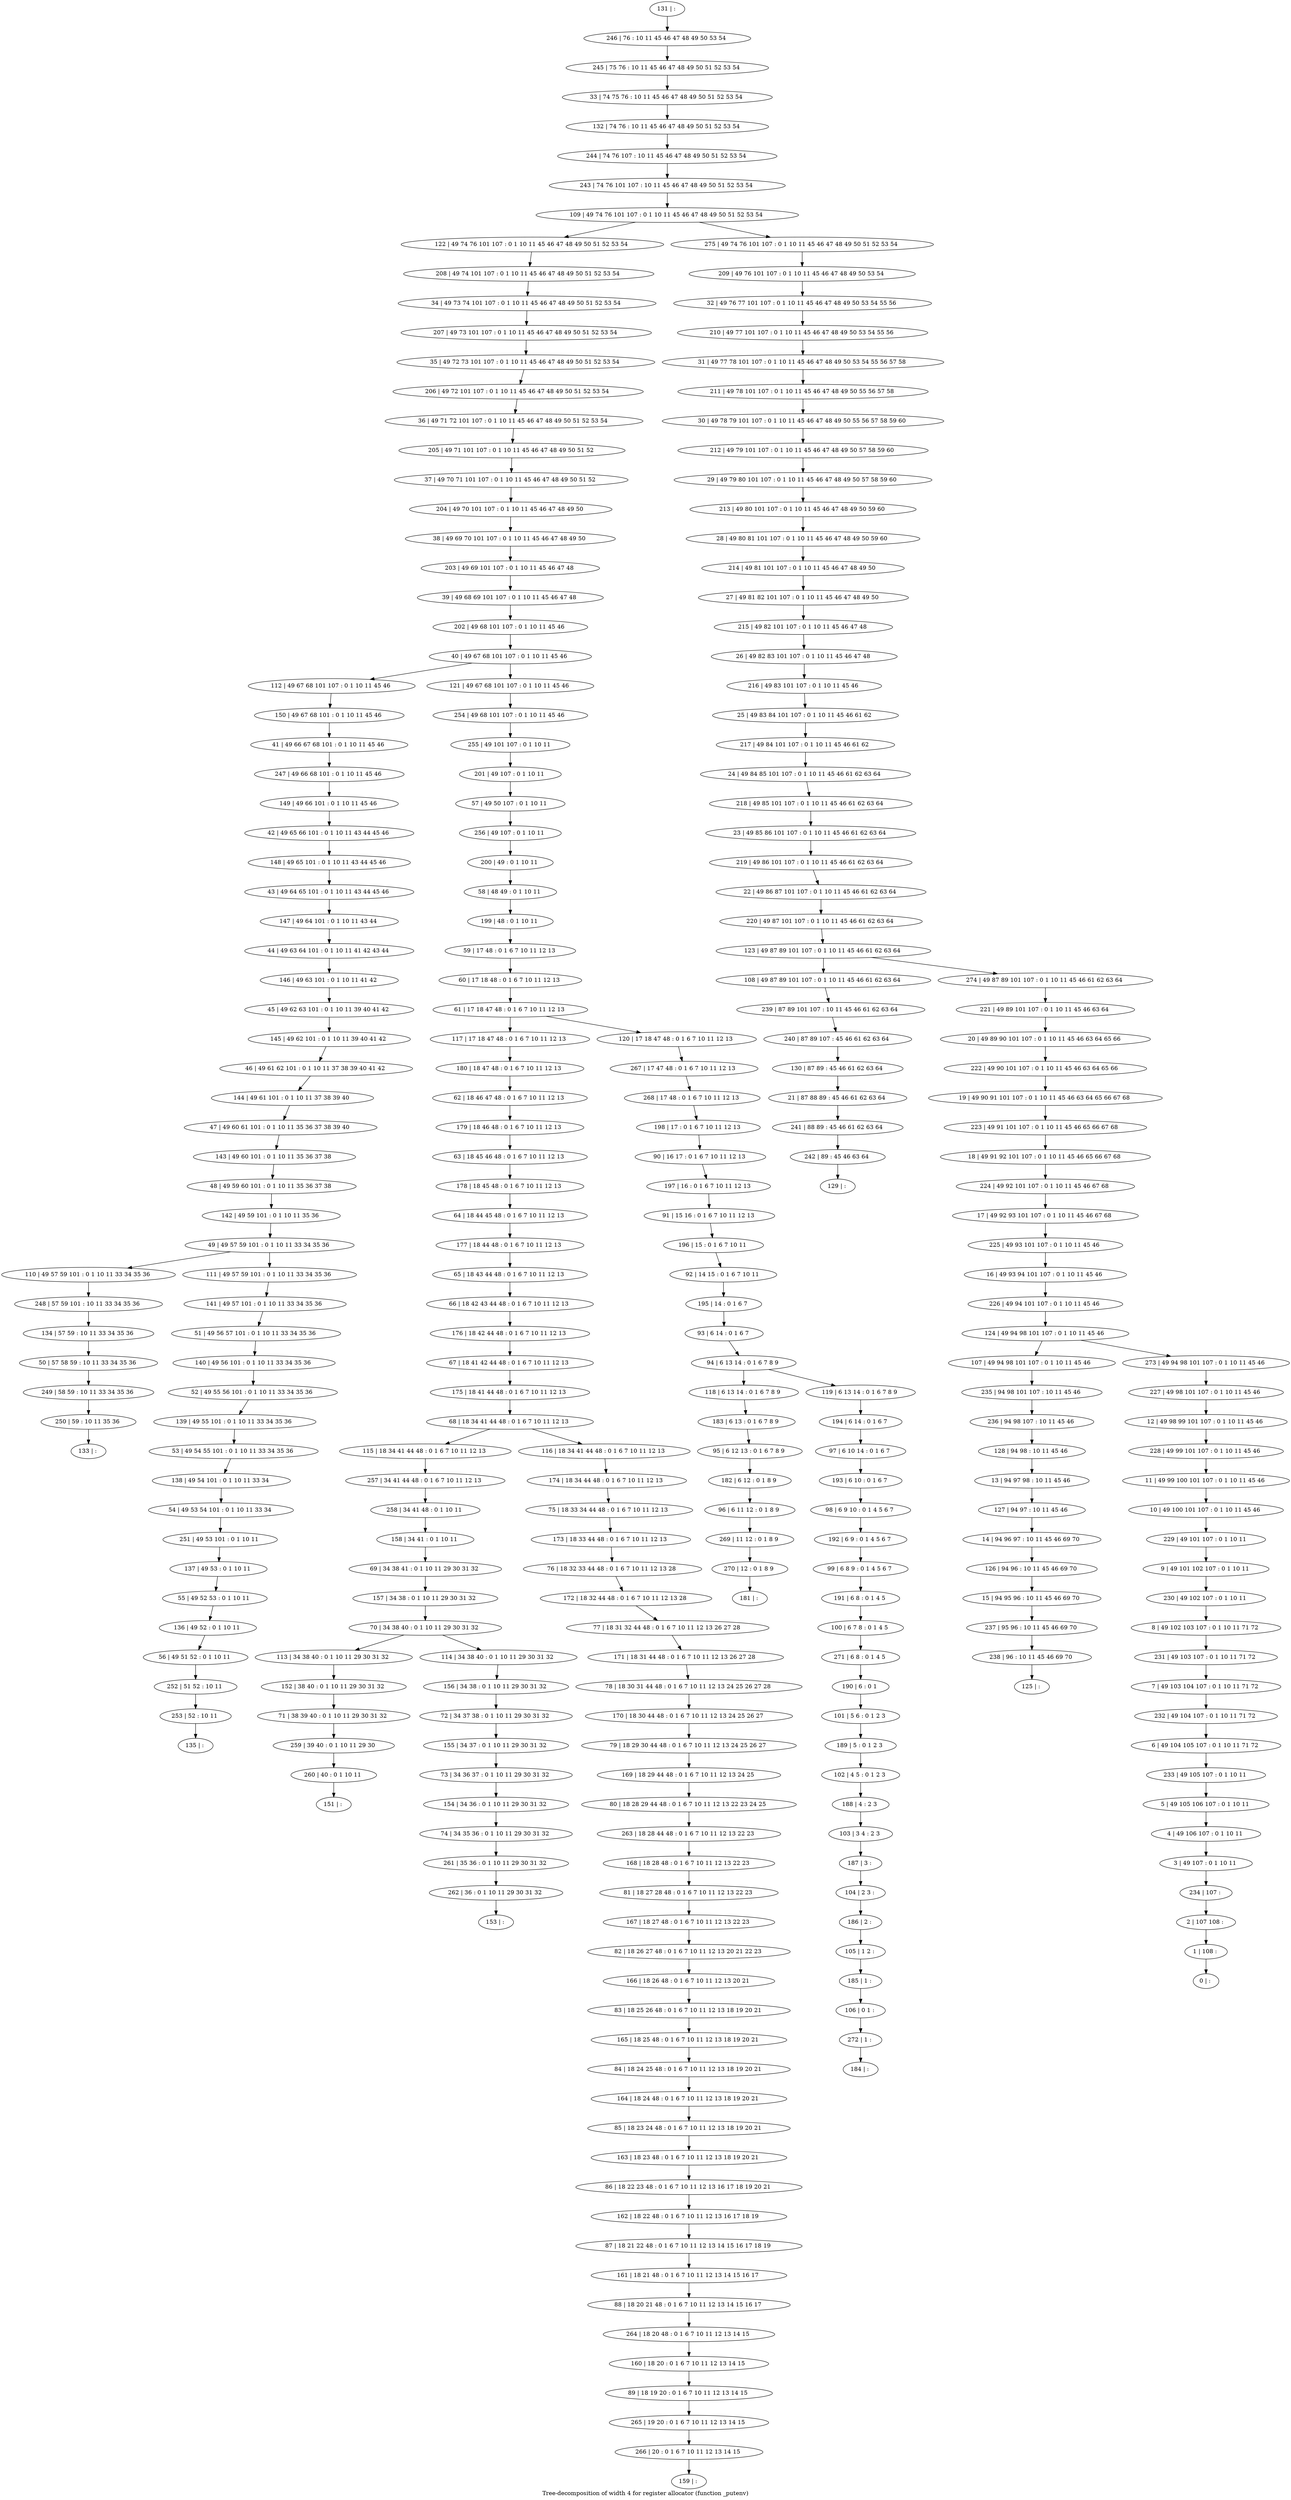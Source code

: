 digraph G {
graph [label="Tree-decomposition of width 4 for register allocator (function _putenv)"]
0[label="0 | : "];
1[label="1 | 108 : "];
2[label="2 | 107 108 : "];
3[label="3 | 49 107 : 0 1 10 11 "];
4[label="4 | 49 106 107 : 0 1 10 11 "];
5[label="5 | 49 105 106 107 : 0 1 10 11 "];
6[label="6 | 49 104 105 107 : 0 1 10 11 71 72 "];
7[label="7 | 49 103 104 107 : 0 1 10 11 71 72 "];
8[label="8 | 49 102 103 107 : 0 1 10 11 71 72 "];
9[label="9 | 49 101 102 107 : 0 1 10 11 "];
10[label="10 | 49 100 101 107 : 0 1 10 11 45 46 "];
11[label="11 | 49 99 100 101 107 : 0 1 10 11 45 46 "];
12[label="12 | 49 98 99 101 107 : 0 1 10 11 45 46 "];
13[label="13 | 94 97 98 : 10 11 45 46 "];
14[label="14 | 94 96 97 : 10 11 45 46 69 70 "];
15[label="15 | 94 95 96 : 10 11 45 46 69 70 "];
16[label="16 | 49 93 94 101 107 : 0 1 10 11 45 46 "];
17[label="17 | 49 92 93 101 107 : 0 1 10 11 45 46 67 68 "];
18[label="18 | 49 91 92 101 107 : 0 1 10 11 45 46 65 66 67 68 "];
19[label="19 | 49 90 91 101 107 : 0 1 10 11 45 46 63 64 65 66 67 68 "];
20[label="20 | 49 89 90 101 107 : 0 1 10 11 45 46 63 64 65 66 "];
21[label="21 | 87 88 89 : 45 46 61 62 63 64 "];
22[label="22 | 49 86 87 101 107 : 0 1 10 11 45 46 61 62 63 64 "];
23[label="23 | 49 85 86 101 107 : 0 1 10 11 45 46 61 62 63 64 "];
24[label="24 | 49 84 85 101 107 : 0 1 10 11 45 46 61 62 63 64 "];
25[label="25 | 49 83 84 101 107 : 0 1 10 11 45 46 61 62 "];
26[label="26 | 49 82 83 101 107 : 0 1 10 11 45 46 47 48 "];
27[label="27 | 49 81 82 101 107 : 0 1 10 11 45 46 47 48 49 50 "];
28[label="28 | 49 80 81 101 107 : 0 1 10 11 45 46 47 48 49 50 59 60 "];
29[label="29 | 49 79 80 101 107 : 0 1 10 11 45 46 47 48 49 50 57 58 59 60 "];
30[label="30 | 49 78 79 101 107 : 0 1 10 11 45 46 47 48 49 50 55 56 57 58 59 60 "];
31[label="31 | 49 77 78 101 107 : 0 1 10 11 45 46 47 48 49 50 53 54 55 56 57 58 "];
32[label="32 | 49 76 77 101 107 : 0 1 10 11 45 46 47 48 49 50 53 54 55 56 "];
33[label="33 | 74 75 76 : 10 11 45 46 47 48 49 50 51 52 53 54 "];
34[label="34 | 49 73 74 101 107 : 0 1 10 11 45 46 47 48 49 50 51 52 53 54 "];
35[label="35 | 49 72 73 101 107 : 0 1 10 11 45 46 47 48 49 50 51 52 53 54 "];
36[label="36 | 49 71 72 101 107 : 0 1 10 11 45 46 47 48 49 50 51 52 53 54 "];
37[label="37 | 49 70 71 101 107 : 0 1 10 11 45 46 47 48 49 50 51 52 "];
38[label="38 | 49 69 70 101 107 : 0 1 10 11 45 46 47 48 49 50 "];
39[label="39 | 49 68 69 101 107 : 0 1 10 11 45 46 47 48 "];
40[label="40 | 49 67 68 101 107 : 0 1 10 11 45 46 "];
41[label="41 | 49 66 67 68 101 : 0 1 10 11 45 46 "];
42[label="42 | 49 65 66 101 : 0 1 10 11 43 44 45 46 "];
43[label="43 | 49 64 65 101 : 0 1 10 11 43 44 45 46 "];
44[label="44 | 49 63 64 101 : 0 1 10 11 41 42 43 44 "];
45[label="45 | 49 62 63 101 : 0 1 10 11 39 40 41 42 "];
46[label="46 | 49 61 62 101 : 0 1 10 11 37 38 39 40 41 42 "];
47[label="47 | 49 60 61 101 : 0 1 10 11 35 36 37 38 39 40 "];
48[label="48 | 49 59 60 101 : 0 1 10 11 35 36 37 38 "];
49[label="49 | 49 57 59 101 : 0 1 10 11 33 34 35 36 "];
50[label="50 | 57 58 59 : 10 11 33 34 35 36 "];
51[label="51 | 49 56 57 101 : 0 1 10 11 33 34 35 36 "];
52[label="52 | 49 55 56 101 : 0 1 10 11 33 34 35 36 "];
53[label="53 | 49 54 55 101 : 0 1 10 11 33 34 35 36 "];
54[label="54 | 49 53 54 101 : 0 1 10 11 33 34 "];
55[label="55 | 49 52 53 : 0 1 10 11 "];
56[label="56 | 49 51 52 : 0 1 10 11 "];
57[label="57 | 49 50 107 : 0 1 10 11 "];
58[label="58 | 48 49 : 0 1 10 11 "];
59[label="59 | 17 48 : 0 1 6 7 10 11 12 13 "];
60[label="60 | 17 18 48 : 0 1 6 7 10 11 12 13 "];
61[label="61 | 17 18 47 48 : 0 1 6 7 10 11 12 13 "];
62[label="62 | 18 46 47 48 : 0 1 6 7 10 11 12 13 "];
63[label="63 | 18 45 46 48 : 0 1 6 7 10 11 12 13 "];
64[label="64 | 18 44 45 48 : 0 1 6 7 10 11 12 13 "];
65[label="65 | 18 43 44 48 : 0 1 6 7 10 11 12 13 "];
66[label="66 | 18 42 43 44 48 : 0 1 6 7 10 11 12 13 "];
67[label="67 | 18 41 42 44 48 : 0 1 6 7 10 11 12 13 "];
68[label="68 | 18 34 41 44 48 : 0 1 6 7 10 11 12 13 "];
69[label="69 | 34 38 41 : 0 1 10 11 29 30 31 32 "];
70[label="70 | 34 38 40 : 0 1 10 11 29 30 31 32 "];
71[label="71 | 38 39 40 : 0 1 10 11 29 30 31 32 "];
72[label="72 | 34 37 38 : 0 1 10 11 29 30 31 32 "];
73[label="73 | 34 36 37 : 0 1 10 11 29 30 31 32 "];
74[label="74 | 34 35 36 : 0 1 10 11 29 30 31 32 "];
75[label="75 | 18 33 34 44 48 : 0 1 6 7 10 11 12 13 "];
76[label="76 | 18 32 33 44 48 : 0 1 6 7 10 11 12 13 28 "];
77[label="77 | 18 31 32 44 48 : 0 1 6 7 10 11 12 13 26 27 28 "];
78[label="78 | 18 30 31 44 48 : 0 1 6 7 10 11 12 13 24 25 26 27 28 "];
79[label="79 | 18 29 30 44 48 : 0 1 6 7 10 11 12 13 24 25 26 27 "];
80[label="80 | 18 28 29 44 48 : 0 1 6 7 10 11 12 13 22 23 24 25 "];
81[label="81 | 18 27 28 48 : 0 1 6 7 10 11 12 13 22 23 "];
82[label="82 | 18 26 27 48 : 0 1 6 7 10 11 12 13 20 21 22 23 "];
83[label="83 | 18 25 26 48 : 0 1 6 7 10 11 12 13 18 19 20 21 "];
84[label="84 | 18 24 25 48 : 0 1 6 7 10 11 12 13 18 19 20 21 "];
85[label="85 | 18 23 24 48 : 0 1 6 7 10 11 12 13 18 19 20 21 "];
86[label="86 | 18 22 23 48 : 0 1 6 7 10 11 12 13 16 17 18 19 20 21 "];
87[label="87 | 18 21 22 48 : 0 1 6 7 10 11 12 13 14 15 16 17 18 19 "];
88[label="88 | 18 20 21 48 : 0 1 6 7 10 11 12 13 14 15 16 17 "];
89[label="89 | 18 19 20 : 0 1 6 7 10 11 12 13 14 15 "];
90[label="90 | 16 17 : 0 1 6 7 10 11 12 13 "];
91[label="91 | 15 16 : 0 1 6 7 10 11 12 13 "];
92[label="92 | 14 15 : 0 1 6 7 10 11 "];
93[label="93 | 6 14 : 0 1 6 7 "];
94[label="94 | 6 13 14 : 0 1 6 7 8 9 "];
95[label="95 | 6 12 13 : 0 1 6 7 8 9 "];
96[label="96 | 6 11 12 : 0 1 8 9 "];
97[label="97 | 6 10 14 : 0 1 6 7 "];
98[label="98 | 6 9 10 : 0 1 4 5 6 7 "];
99[label="99 | 6 8 9 : 0 1 4 5 6 7 "];
100[label="100 | 6 7 8 : 0 1 4 5 "];
101[label="101 | 5 6 : 0 1 2 3 "];
102[label="102 | 4 5 : 0 1 2 3 "];
103[label="103 | 3 4 : 2 3 "];
104[label="104 | 2 3 : "];
105[label="105 | 1 2 : "];
106[label="106 | 0 1 : "];
107[label="107 | 49 94 98 101 107 : 0 1 10 11 45 46 "];
108[label="108 | 49 87 89 101 107 : 0 1 10 11 45 46 61 62 63 64 "];
109[label="109 | 49 74 76 101 107 : 0 1 10 11 45 46 47 48 49 50 51 52 53 54 "];
110[label="110 | 49 57 59 101 : 0 1 10 11 33 34 35 36 "];
111[label="111 | 49 57 59 101 : 0 1 10 11 33 34 35 36 "];
112[label="112 | 49 67 68 101 107 : 0 1 10 11 45 46 "];
113[label="113 | 34 38 40 : 0 1 10 11 29 30 31 32 "];
114[label="114 | 34 38 40 : 0 1 10 11 29 30 31 32 "];
115[label="115 | 18 34 41 44 48 : 0 1 6 7 10 11 12 13 "];
116[label="116 | 18 34 41 44 48 : 0 1 6 7 10 11 12 13 "];
117[label="117 | 17 18 47 48 : 0 1 6 7 10 11 12 13 "];
118[label="118 | 6 13 14 : 0 1 6 7 8 9 "];
119[label="119 | 6 13 14 : 0 1 6 7 8 9 "];
120[label="120 | 17 18 47 48 : 0 1 6 7 10 11 12 13 "];
121[label="121 | 49 67 68 101 107 : 0 1 10 11 45 46 "];
122[label="122 | 49 74 76 101 107 : 0 1 10 11 45 46 47 48 49 50 51 52 53 54 "];
123[label="123 | 49 87 89 101 107 : 0 1 10 11 45 46 61 62 63 64 "];
124[label="124 | 49 94 98 101 107 : 0 1 10 11 45 46 "];
125[label="125 | : "];
126[label="126 | 94 96 : 10 11 45 46 69 70 "];
127[label="127 | 94 97 : 10 11 45 46 "];
128[label="128 | 94 98 : 10 11 45 46 "];
129[label="129 | : "];
130[label="130 | 87 89 : 45 46 61 62 63 64 "];
131[label="131 | : "];
132[label="132 | 74 76 : 10 11 45 46 47 48 49 50 51 52 53 54 "];
133[label="133 | : "];
134[label="134 | 57 59 : 10 11 33 34 35 36 "];
135[label="135 | : "];
136[label="136 | 49 52 : 0 1 10 11 "];
137[label="137 | 49 53 : 0 1 10 11 "];
138[label="138 | 49 54 101 : 0 1 10 11 33 34 "];
139[label="139 | 49 55 101 : 0 1 10 11 33 34 35 36 "];
140[label="140 | 49 56 101 : 0 1 10 11 33 34 35 36 "];
141[label="141 | 49 57 101 : 0 1 10 11 33 34 35 36 "];
142[label="142 | 49 59 101 : 0 1 10 11 35 36 "];
143[label="143 | 49 60 101 : 0 1 10 11 35 36 37 38 "];
144[label="144 | 49 61 101 : 0 1 10 11 37 38 39 40 "];
145[label="145 | 49 62 101 : 0 1 10 11 39 40 41 42 "];
146[label="146 | 49 63 101 : 0 1 10 11 41 42 "];
147[label="147 | 49 64 101 : 0 1 10 11 43 44 "];
148[label="148 | 49 65 101 : 0 1 10 11 43 44 45 46 "];
149[label="149 | 49 66 101 : 0 1 10 11 45 46 "];
150[label="150 | 49 67 68 101 : 0 1 10 11 45 46 "];
151[label="151 | : "];
152[label="152 | 38 40 : 0 1 10 11 29 30 31 32 "];
153[label="153 | : "];
154[label="154 | 34 36 : 0 1 10 11 29 30 31 32 "];
155[label="155 | 34 37 : 0 1 10 11 29 30 31 32 "];
156[label="156 | 34 38 : 0 1 10 11 29 30 31 32 "];
157[label="157 | 34 38 : 0 1 10 11 29 30 31 32 "];
158[label="158 | 34 41 : 0 1 10 11 "];
159[label="159 | : "];
160[label="160 | 18 20 : 0 1 6 7 10 11 12 13 14 15 "];
161[label="161 | 18 21 48 : 0 1 6 7 10 11 12 13 14 15 16 17 "];
162[label="162 | 18 22 48 : 0 1 6 7 10 11 12 13 16 17 18 19 "];
163[label="163 | 18 23 48 : 0 1 6 7 10 11 12 13 18 19 20 21 "];
164[label="164 | 18 24 48 : 0 1 6 7 10 11 12 13 18 19 20 21 "];
165[label="165 | 18 25 48 : 0 1 6 7 10 11 12 13 18 19 20 21 "];
166[label="166 | 18 26 48 : 0 1 6 7 10 11 12 13 20 21 "];
167[label="167 | 18 27 48 : 0 1 6 7 10 11 12 13 22 23 "];
168[label="168 | 18 28 48 : 0 1 6 7 10 11 12 13 22 23 "];
169[label="169 | 18 29 44 48 : 0 1 6 7 10 11 12 13 24 25 "];
170[label="170 | 18 30 44 48 : 0 1 6 7 10 11 12 13 24 25 26 27 "];
171[label="171 | 18 31 44 48 : 0 1 6 7 10 11 12 13 26 27 28 "];
172[label="172 | 18 32 44 48 : 0 1 6 7 10 11 12 13 28 "];
173[label="173 | 18 33 44 48 : 0 1 6 7 10 11 12 13 "];
174[label="174 | 18 34 44 48 : 0 1 6 7 10 11 12 13 "];
175[label="175 | 18 41 44 48 : 0 1 6 7 10 11 12 13 "];
176[label="176 | 18 42 44 48 : 0 1 6 7 10 11 12 13 "];
177[label="177 | 18 44 48 : 0 1 6 7 10 11 12 13 "];
178[label="178 | 18 45 48 : 0 1 6 7 10 11 12 13 "];
179[label="179 | 18 46 48 : 0 1 6 7 10 11 12 13 "];
180[label="180 | 18 47 48 : 0 1 6 7 10 11 12 13 "];
181[label="181 | : "];
182[label="182 | 6 12 : 0 1 8 9 "];
183[label="183 | 6 13 : 0 1 6 7 8 9 "];
184[label="184 | : "];
185[label="185 | 1 : "];
186[label="186 | 2 : "];
187[label="187 | 3 : "];
188[label="188 | 4 : 2 3 "];
189[label="189 | 5 : 0 1 2 3 "];
190[label="190 | 6 : 0 1 "];
191[label="191 | 6 8 : 0 1 4 5 "];
192[label="192 | 6 9 : 0 1 4 5 6 7 "];
193[label="193 | 6 10 : 0 1 6 7 "];
194[label="194 | 6 14 : 0 1 6 7 "];
195[label="195 | 14 : 0 1 6 7 "];
196[label="196 | 15 : 0 1 6 7 10 11 "];
197[label="197 | 16 : 0 1 6 7 10 11 12 13 "];
198[label="198 | 17 : 0 1 6 7 10 11 12 13 "];
199[label="199 | 48 : 0 1 10 11 "];
200[label="200 | 49 : 0 1 10 11 "];
201[label="201 | 49 107 : 0 1 10 11 "];
202[label="202 | 49 68 101 107 : 0 1 10 11 45 46 "];
203[label="203 | 49 69 101 107 : 0 1 10 11 45 46 47 48 "];
204[label="204 | 49 70 101 107 : 0 1 10 11 45 46 47 48 49 50 "];
205[label="205 | 49 71 101 107 : 0 1 10 11 45 46 47 48 49 50 51 52 "];
206[label="206 | 49 72 101 107 : 0 1 10 11 45 46 47 48 49 50 51 52 53 54 "];
207[label="207 | 49 73 101 107 : 0 1 10 11 45 46 47 48 49 50 51 52 53 54 "];
208[label="208 | 49 74 101 107 : 0 1 10 11 45 46 47 48 49 50 51 52 53 54 "];
209[label="209 | 49 76 101 107 : 0 1 10 11 45 46 47 48 49 50 53 54 "];
210[label="210 | 49 77 101 107 : 0 1 10 11 45 46 47 48 49 50 53 54 55 56 "];
211[label="211 | 49 78 101 107 : 0 1 10 11 45 46 47 48 49 50 55 56 57 58 "];
212[label="212 | 49 79 101 107 : 0 1 10 11 45 46 47 48 49 50 57 58 59 60 "];
213[label="213 | 49 80 101 107 : 0 1 10 11 45 46 47 48 49 50 59 60 "];
214[label="214 | 49 81 101 107 : 0 1 10 11 45 46 47 48 49 50 "];
215[label="215 | 49 82 101 107 : 0 1 10 11 45 46 47 48 "];
216[label="216 | 49 83 101 107 : 0 1 10 11 45 46 "];
217[label="217 | 49 84 101 107 : 0 1 10 11 45 46 61 62 "];
218[label="218 | 49 85 101 107 : 0 1 10 11 45 46 61 62 63 64 "];
219[label="219 | 49 86 101 107 : 0 1 10 11 45 46 61 62 63 64 "];
220[label="220 | 49 87 101 107 : 0 1 10 11 45 46 61 62 63 64 "];
221[label="221 | 49 89 101 107 : 0 1 10 11 45 46 63 64 "];
222[label="222 | 49 90 101 107 : 0 1 10 11 45 46 63 64 65 66 "];
223[label="223 | 49 91 101 107 : 0 1 10 11 45 46 65 66 67 68 "];
224[label="224 | 49 92 101 107 : 0 1 10 11 45 46 67 68 "];
225[label="225 | 49 93 101 107 : 0 1 10 11 45 46 "];
226[label="226 | 49 94 101 107 : 0 1 10 11 45 46 "];
227[label="227 | 49 98 101 107 : 0 1 10 11 45 46 "];
228[label="228 | 49 99 101 107 : 0 1 10 11 45 46 "];
229[label="229 | 49 101 107 : 0 1 10 11 "];
230[label="230 | 49 102 107 : 0 1 10 11 "];
231[label="231 | 49 103 107 : 0 1 10 11 71 72 "];
232[label="232 | 49 104 107 : 0 1 10 11 71 72 "];
233[label="233 | 49 105 107 : 0 1 10 11 "];
234[label="234 | 107 : "];
235[label="235 | 94 98 101 107 : 10 11 45 46 "];
236[label="236 | 94 98 107 : 10 11 45 46 "];
237[label="237 | 95 96 : 10 11 45 46 69 70 "];
238[label="238 | 96 : 10 11 45 46 69 70 "];
239[label="239 | 87 89 101 107 : 10 11 45 46 61 62 63 64 "];
240[label="240 | 87 89 107 : 45 46 61 62 63 64 "];
241[label="241 | 88 89 : 45 46 61 62 63 64 "];
242[label="242 | 89 : 45 46 63 64 "];
243[label="243 | 74 76 101 107 : 10 11 45 46 47 48 49 50 51 52 53 54 "];
244[label="244 | 74 76 107 : 10 11 45 46 47 48 49 50 51 52 53 54 "];
245[label="245 | 75 76 : 10 11 45 46 47 48 49 50 51 52 53 54 "];
246[label="246 | 76 : 10 11 45 46 47 48 49 50 53 54 "];
247[label="247 | 49 66 68 101 : 0 1 10 11 45 46 "];
248[label="248 | 57 59 101 : 10 11 33 34 35 36 "];
249[label="249 | 58 59 : 10 11 33 34 35 36 "];
250[label="250 | 59 : 10 11 35 36 "];
251[label="251 | 49 53 101 : 0 1 10 11 "];
252[label="252 | 51 52 : 10 11 "];
253[label="253 | 52 : 10 11 "];
254[label="254 | 49 68 101 107 : 0 1 10 11 45 46 "];
255[label="255 | 49 101 107 : 0 1 10 11 "];
256[label="256 | 49 107 : 0 1 10 11 "];
257[label="257 | 34 41 44 48 : 0 1 6 7 10 11 12 13 "];
258[label="258 | 34 41 48 : 0 1 10 11 "];
259[label="259 | 39 40 : 0 1 10 11 29 30 "];
260[label="260 | 40 : 0 1 10 11 "];
261[label="261 | 35 36 : 0 1 10 11 29 30 31 32 "];
262[label="262 | 36 : 0 1 10 11 29 30 31 32 "];
263[label="263 | 18 28 44 48 : 0 1 6 7 10 11 12 13 22 23 "];
264[label="264 | 18 20 48 : 0 1 6 7 10 11 12 13 14 15 "];
265[label="265 | 19 20 : 0 1 6 7 10 11 12 13 14 15 "];
266[label="266 | 20 : 0 1 6 7 10 11 12 13 14 15 "];
267[label="267 | 17 47 48 : 0 1 6 7 10 11 12 13 "];
268[label="268 | 17 48 : 0 1 6 7 10 11 12 13 "];
269[label="269 | 11 12 : 0 1 8 9 "];
270[label="270 | 12 : 0 1 8 9 "];
271[label="271 | 6 8 : 0 1 4 5 "];
272[label="272 | 1 : "];
273[label="273 | 49 94 98 101 107 : 0 1 10 11 45 46 "];
274[label="274 | 49 87 89 101 107 : 0 1 10 11 45 46 61 62 63 64 "];
275[label="275 | 49 74 76 101 107 : 0 1 10 11 45 46 47 48 49 50 51 52 53 54 "];
59->60 ;
60->61 ;
65->66 ;
93->94 ;
49->110 ;
49->111 ;
40->112 ;
70->113 ;
70->114 ;
68->115 ;
68->116 ;
61->117 ;
94->118 ;
94->119 ;
61->120 ;
40->121 ;
126->15 ;
14->126 ;
127->14 ;
13->127 ;
128->13 ;
130->21 ;
134->50 ;
136->56 ;
55->136 ;
137->55 ;
138->54 ;
53->138 ;
139->53 ;
52->139 ;
140->52 ;
51->140 ;
141->51 ;
111->141 ;
142->49 ;
48->142 ;
143->48 ;
47->143 ;
144->47 ;
46->144 ;
145->46 ;
45->145 ;
146->45 ;
44->146 ;
147->44 ;
43->147 ;
148->43 ;
42->148 ;
149->42 ;
150->41 ;
112->150 ;
152->71 ;
113->152 ;
154->74 ;
73->154 ;
155->73 ;
72->155 ;
156->72 ;
114->156 ;
157->70 ;
69->157 ;
158->69 ;
160->89 ;
161->88 ;
87->161 ;
162->87 ;
86->162 ;
163->86 ;
85->163 ;
164->85 ;
84->164 ;
165->84 ;
83->165 ;
166->83 ;
82->166 ;
167->82 ;
81->167 ;
168->81 ;
169->80 ;
79->169 ;
170->79 ;
78->170 ;
171->78 ;
77->171 ;
172->77 ;
76->172 ;
173->76 ;
75->173 ;
174->75 ;
116->174 ;
175->68 ;
67->175 ;
176->67 ;
66->176 ;
177->65 ;
64->177 ;
178->64 ;
63->178 ;
179->63 ;
62->179 ;
180->62 ;
117->180 ;
182->96 ;
95->182 ;
183->95 ;
118->183 ;
185->106 ;
105->185 ;
186->105 ;
104->186 ;
187->104 ;
103->187 ;
188->103 ;
102->188 ;
189->102 ;
101->189 ;
190->101 ;
191->100 ;
99->191 ;
192->99 ;
98->192 ;
193->98 ;
97->193 ;
194->97 ;
119->194 ;
195->93 ;
92->195 ;
196->92 ;
91->196 ;
197->91 ;
90->197 ;
198->90 ;
199->59 ;
58->199 ;
200->58 ;
201->57 ;
202->40 ;
39->202 ;
203->39 ;
38->203 ;
204->38 ;
37->204 ;
205->37 ;
36->205 ;
206->36 ;
35->206 ;
207->35 ;
34->207 ;
208->34 ;
122->208 ;
107->235 ;
236->128 ;
235->236 ;
15->237 ;
238->125 ;
237->238 ;
108->239 ;
240->130 ;
239->240 ;
21->241 ;
242->129 ;
241->242 ;
247->149 ;
41->247 ;
248->134 ;
110->248 ;
50->249 ;
250->133 ;
249->250 ;
251->137 ;
54->251 ;
56->252 ;
253->135 ;
252->253 ;
121->254 ;
255->201 ;
254->255 ;
256->200 ;
57->256 ;
115->257 ;
258->158 ;
257->258 ;
71->259 ;
260->151 ;
259->260 ;
74->261 ;
262->153 ;
261->262 ;
263->168 ;
80->263 ;
264->160 ;
88->264 ;
89->265 ;
266->159 ;
265->266 ;
120->267 ;
268->198 ;
267->268 ;
96->269 ;
270->181 ;
269->270 ;
271->190 ;
100->271 ;
272->184 ;
106->272 ;
131->246 ;
246->245 ;
245->33 ;
33->132 ;
132->244 ;
244->243 ;
243->109 ;
209->32 ;
32->210 ;
210->31 ;
31->211 ;
211->30 ;
30->212 ;
212->29 ;
29->213 ;
213->28 ;
28->214 ;
214->27 ;
27->215 ;
215->26 ;
26->216 ;
216->25 ;
25->217 ;
217->24 ;
24->218 ;
218->23 ;
23->219 ;
219->22 ;
22->220 ;
220->123 ;
221->20 ;
20->222 ;
222->19 ;
19->223 ;
223->18 ;
18->224 ;
224->17 ;
17->225 ;
225->16 ;
16->226 ;
226->124 ;
227->12 ;
12->228 ;
228->11 ;
11->10 ;
10->229 ;
229->9 ;
9->230 ;
230->8 ;
8->231 ;
231->7 ;
7->232 ;
232->6 ;
6->233 ;
233->5 ;
5->4 ;
4->3 ;
3->234 ;
234->2 ;
2->1 ;
1->0 ;
273->227 ;
274->221 ;
275->209 ;
124->107 ;
124->273 ;
123->108 ;
123->274 ;
109->122 ;
109->275 ;
}
